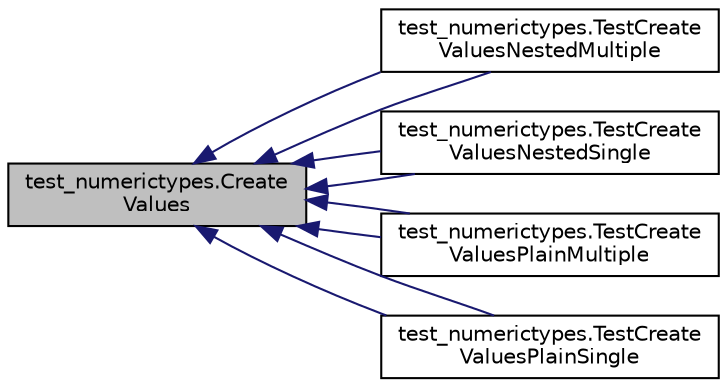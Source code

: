 digraph "test_numerictypes.CreateValues"
{
 // LATEX_PDF_SIZE
  edge [fontname="Helvetica",fontsize="10",labelfontname="Helvetica",labelfontsize="10"];
  node [fontname="Helvetica",fontsize="10",shape=record];
  rankdir="LR";
  Node1 [label="test_numerictypes.Create\lValues",height=0.2,width=0.4,color="black", fillcolor="grey75", style="filled", fontcolor="black",tooltip=" "];
  Node1 -> Node2 [dir="back",color="midnightblue",fontsize="10",style="solid",fontname="Helvetica"];
  Node2 [label="test_numerictypes.TestCreate\lValuesNestedMultiple",height=0.2,width=0.4,color="black", fillcolor="white", style="filled",URL="$classtest__numerictypes_1_1TestCreateValuesNestedMultiple.html",tooltip=" "];
  Node1 -> Node2 [dir="back",color="midnightblue",fontsize="10",style="solid",fontname="Helvetica"];
  Node1 -> Node3 [dir="back",color="midnightblue",fontsize="10",style="solid",fontname="Helvetica"];
  Node3 [label="test_numerictypes.TestCreate\lValuesNestedSingle",height=0.2,width=0.4,color="black", fillcolor="white", style="filled",URL="$classtest__numerictypes_1_1TestCreateValuesNestedSingle.html",tooltip=" "];
  Node1 -> Node3 [dir="back",color="midnightblue",fontsize="10",style="solid",fontname="Helvetica"];
  Node1 -> Node4 [dir="back",color="midnightblue",fontsize="10",style="solid",fontname="Helvetica"];
  Node4 [label="test_numerictypes.TestCreate\lValuesPlainMultiple",height=0.2,width=0.4,color="black", fillcolor="white", style="filled",URL="$classtest__numerictypes_1_1TestCreateValuesPlainMultiple.html",tooltip=" "];
  Node1 -> Node4 [dir="back",color="midnightblue",fontsize="10",style="solid",fontname="Helvetica"];
  Node1 -> Node5 [dir="back",color="midnightblue",fontsize="10",style="solid",fontname="Helvetica"];
  Node5 [label="test_numerictypes.TestCreate\lValuesPlainSingle",height=0.2,width=0.4,color="black", fillcolor="white", style="filled",URL="$classtest__numerictypes_1_1TestCreateValuesPlainSingle.html",tooltip=" "];
  Node1 -> Node5 [dir="back",color="midnightblue",fontsize="10",style="solid",fontname="Helvetica"];
}
